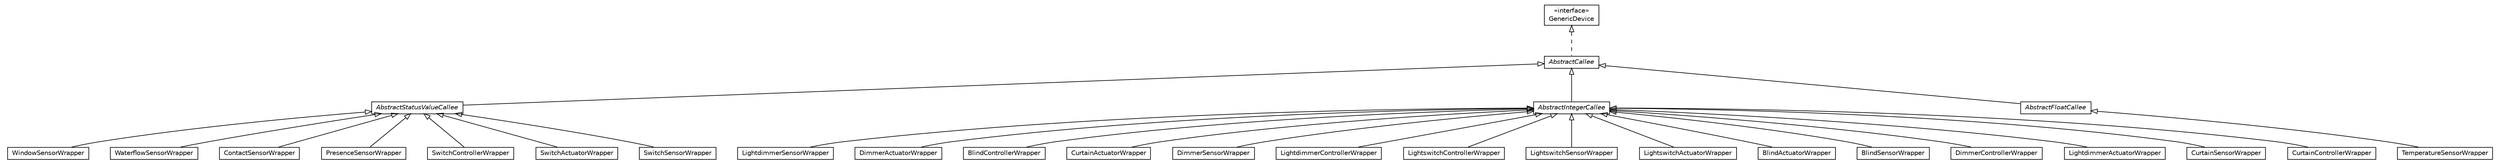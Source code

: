 #!/usr/local/bin/dot
#
# Class diagram 
# Generated by UMLGraph version R5_6-24-gf6e263 (http://www.umlgraph.org/)
#

digraph G {
	edge [fontname="Helvetica",fontsize=10,labelfontname="Helvetica",labelfontsize=10];
	node [fontname="Helvetica",fontsize=10,shape=plaintext];
	nodesep=0.25;
	ranksep=0.5;
	// org.universAAL.lddi.smarthome.exporter.devices.LightdimmerSensorWrapper
	c873082 [label=<<table title="org.universAAL.lddi.smarthome.exporter.devices.LightdimmerSensorWrapper" border="0" cellborder="1" cellspacing="0" cellpadding="2" port="p" href="./LightdimmerSensorWrapper.html">
		<tr><td><table border="0" cellspacing="0" cellpadding="1">
<tr><td align="center" balign="center"> LightdimmerSensorWrapper </td></tr>
		</table></td></tr>
		</table>>, URL="./LightdimmerSensorWrapper.html", fontname="Helvetica", fontcolor="black", fontsize=10.0];
	// org.universAAL.lddi.smarthome.exporter.devices.DimmerActuatorWrapper
	c873083 [label=<<table title="org.universAAL.lddi.smarthome.exporter.devices.DimmerActuatorWrapper" border="0" cellborder="1" cellspacing="0" cellpadding="2" port="p" href="./DimmerActuatorWrapper.html">
		<tr><td><table border="0" cellspacing="0" cellpadding="1">
<tr><td align="center" balign="center"> DimmerActuatorWrapper </td></tr>
		</table></td></tr>
		</table>>, URL="./DimmerActuatorWrapper.html", fontname="Helvetica", fontcolor="black", fontsize=10.0];
	// org.universAAL.lddi.smarthome.exporter.devices.BlindControllerWrapper
	c873084 [label=<<table title="org.universAAL.lddi.smarthome.exporter.devices.BlindControllerWrapper" border="0" cellborder="1" cellspacing="0" cellpadding="2" port="p" href="./BlindControllerWrapper.html">
		<tr><td><table border="0" cellspacing="0" cellpadding="1">
<tr><td align="center" balign="center"> BlindControllerWrapper </td></tr>
		</table></td></tr>
		</table>>, URL="./BlindControllerWrapper.html", fontname="Helvetica", fontcolor="black", fontsize=10.0];
	// org.universAAL.lddi.smarthome.exporter.devices.CurtainActuatorWrapper
	c873085 [label=<<table title="org.universAAL.lddi.smarthome.exporter.devices.CurtainActuatorWrapper" border="0" cellborder="1" cellspacing="0" cellpadding="2" port="p" href="./CurtainActuatorWrapper.html">
		<tr><td><table border="0" cellspacing="0" cellpadding="1">
<tr><td align="center" balign="center"> CurtainActuatorWrapper </td></tr>
		</table></td></tr>
		</table>>, URL="./CurtainActuatorWrapper.html", fontname="Helvetica", fontcolor="black", fontsize=10.0];
	// org.universAAL.lddi.smarthome.exporter.devices.WindowSensorWrapper
	c873086 [label=<<table title="org.universAAL.lddi.smarthome.exporter.devices.WindowSensorWrapper" border="0" cellborder="1" cellspacing="0" cellpadding="2" port="p" href="./WindowSensorWrapper.html">
		<tr><td><table border="0" cellspacing="0" cellpadding="1">
<tr><td align="center" balign="center"> WindowSensorWrapper </td></tr>
		</table></td></tr>
		</table>>, URL="./WindowSensorWrapper.html", fontname="Helvetica", fontcolor="black", fontsize=10.0];
	// org.universAAL.lddi.smarthome.exporter.devices.WaterflowSensorWrapper
	c873087 [label=<<table title="org.universAAL.lddi.smarthome.exporter.devices.WaterflowSensorWrapper" border="0" cellborder="1" cellspacing="0" cellpadding="2" port="p" href="./WaterflowSensorWrapper.html">
		<tr><td><table border="0" cellspacing="0" cellpadding="1">
<tr><td align="center" balign="center"> WaterflowSensorWrapper </td></tr>
		</table></td></tr>
		</table>>, URL="./WaterflowSensorWrapper.html", fontname="Helvetica", fontcolor="black", fontsize=10.0];
	// org.universAAL.lddi.smarthome.exporter.devices.DimmerSensorWrapper
	c873088 [label=<<table title="org.universAAL.lddi.smarthome.exporter.devices.DimmerSensorWrapper" border="0" cellborder="1" cellspacing="0" cellpadding="2" port="p" href="./DimmerSensorWrapper.html">
		<tr><td><table border="0" cellspacing="0" cellpadding="1">
<tr><td align="center" balign="center"> DimmerSensorWrapper </td></tr>
		</table></td></tr>
		</table>>, URL="./DimmerSensorWrapper.html", fontname="Helvetica", fontcolor="black", fontsize=10.0];
	// org.universAAL.lddi.smarthome.exporter.devices.LightdimmerControllerWrapper
	c873089 [label=<<table title="org.universAAL.lddi.smarthome.exporter.devices.LightdimmerControllerWrapper" border="0" cellborder="1" cellspacing="0" cellpadding="2" port="p" href="./LightdimmerControllerWrapper.html">
		<tr><td><table border="0" cellspacing="0" cellpadding="1">
<tr><td align="center" balign="center"> LightdimmerControllerWrapper </td></tr>
		</table></td></tr>
		</table>>, URL="./LightdimmerControllerWrapper.html", fontname="Helvetica", fontcolor="black", fontsize=10.0];
	// org.universAAL.lddi.smarthome.exporter.devices.ContactSensorWrapper
	c873090 [label=<<table title="org.universAAL.lddi.smarthome.exporter.devices.ContactSensorWrapper" border="0" cellborder="1" cellspacing="0" cellpadding="2" port="p" href="./ContactSensorWrapper.html">
		<tr><td><table border="0" cellspacing="0" cellpadding="1">
<tr><td align="center" balign="center"> ContactSensorWrapper </td></tr>
		</table></td></tr>
		</table>>, URL="./ContactSensorWrapper.html", fontname="Helvetica", fontcolor="black", fontsize=10.0];
	// org.universAAL.lddi.smarthome.exporter.devices.LightswitchControllerWrapper
	c873091 [label=<<table title="org.universAAL.lddi.smarthome.exporter.devices.LightswitchControllerWrapper" border="0" cellborder="1" cellspacing="0" cellpadding="2" port="p" href="./LightswitchControllerWrapper.html">
		<tr><td><table border="0" cellspacing="0" cellpadding="1">
<tr><td align="center" balign="center"> LightswitchControllerWrapper </td></tr>
		</table></td></tr>
		</table>>, URL="./LightswitchControllerWrapper.html", fontname="Helvetica", fontcolor="black", fontsize=10.0];
	// org.universAAL.lddi.smarthome.exporter.devices.PresenceSensorWrapper
	c873092 [label=<<table title="org.universAAL.lddi.smarthome.exporter.devices.PresenceSensorWrapper" border="0" cellborder="1" cellspacing="0" cellpadding="2" port="p" href="./PresenceSensorWrapper.html">
		<tr><td><table border="0" cellspacing="0" cellpadding="1">
<tr><td align="center" balign="center"> PresenceSensorWrapper </td></tr>
		</table></td></tr>
		</table>>, URL="./PresenceSensorWrapper.html", fontname="Helvetica", fontcolor="black", fontsize=10.0];
	// org.universAAL.lddi.smarthome.exporter.devices.LightswitchSensorWrapper
	c873093 [label=<<table title="org.universAAL.lddi.smarthome.exporter.devices.LightswitchSensorWrapper" border="0" cellborder="1" cellspacing="0" cellpadding="2" port="p" href="./LightswitchSensorWrapper.html">
		<tr><td><table border="0" cellspacing="0" cellpadding="1">
<tr><td align="center" balign="center"> LightswitchSensorWrapper </td></tr>
		</table></td></tr>
		</table>>, URL="./LightswitchSensorWrapper.html", fontname="Helvetica", fontcolor="black", fontsize=10.0];
	// org.universAAL.lddi.smarthome.exporter.devices.SwitchControllerWrapper
	c873094 [label=<<table title="org.universAAL.lddi.smarthome.exporter.devices.SwitchControllerWrapper" border="0" cellborder="1" cellspacing="0" cellpadding="2" port="p" href="./SwitchControllerWrapper.html">
		<tr><td><table border="0" cellspacing="0" cellpadding="1">
<tr><td align="center" balign="center"> SwitchControllerWrapper </td></tr>
		</table></td></tr>
		</table>>, URL="./SwitchControllerWrapper.html", fontname="Helvetica", fontcolor="black", fontsize=10.0];
	// org.universAAL.lddi.smarthome.exporter.devices.LightswitchActuatorWrapper
	c873095 [label=<<table title="org.universAAL.lddi.smarthome.exporter.devices.LightswitchActuatorWrapper" border="0" cellborder="1" cellspacing="0" cellpadding="2" port="p" href="./LightswitchActuatorWrapper.html">
		<tr><td><table border="0" cellspacing="0" cellpadding="1">
<tr><td align="center" balign="center"> LightswitchActuatorWrapper </td></tr>
		</table></td></tr>
		</table>>, URL="./LightswitchActuatorWrapper.html", fontname="Helvetica", fontcolor="black", fontsize=10.0];
	// org.universAAL.lddi.smarthome.exporter.devices.BlindActuatorWrapper
	c873096 [label=<<table title="org.universAAL.lddi.smarthome.exporter.devices.BlindActuatorWrapper" border="0" cellborder="1" cellspacing="0" cellpadding="2" port="p" href="./BlindActuatorWrapper.html">
		<tr><td><table border="0" cellspacing="0" cellpadding="1">
<tr><td align="center" balign="center"> BlindActuatorWrapper </td></tr>
		</table></td></tr>
		</table>>, URL="./BlindActuatorWrapper.html", fontname="Helvetica", fontcolor="black", fontsize=10.0];
	// org.universAAL.lddi.smarthome.exporter.devices.BlindSensorWrapper
	c873097 [label=<<table title="org.universAAL.lddi.smarthome.exporter.devices.BlindSensorWrapper" border="0" cellborder="1" cellspacing="0" cellpadding="2" port="p" href="./BlindSensorWrapper.html">
		<tr><td><table border="0" cellspacing="0" cellpadding="1">
<tr><td align="center" balign="center"> BlindSensorWrapper </td></tr>
		</table></td></tr>
		</table>>, URL="./BlindSensorWrapper.html", fontname="Helvetica", fontcolor="black", fontsize=10.0];
	// org.universAAL.lddi.smarthome.exporter.devices.DimmerControllerWrapper
	c873098 [label=<<table title="org.universAAL.lddi.smarthome.exporter.devices.DimmerControllerWrapper" border="0" cellborder="1" cellspacing="0" cellpadding="2" port="p" href="./DimmerControllerWrapper.html">
		<tr><td><table border="0" cellspacing="0" cellpadding="1">
<tr><td align="center" balign="center"> DimmerControllerWrapper </td></tr>
		</table></td></tr>
		</table>>, URL="./DimmerControllerWrapper.html", fontname="Helvetica", fontcolor="black", fontsize=10.0];
	// org.universAAL.lddi.smarthome.exporter.devices.TemperatureSensorWrapper
	c873099 [label=<<table title="org.universAAL.lddi.smarthome.exporter.devices.TemperatureSensorWrapper" border="0" cellborder="1" cellspacing="0" cellpadding="2" port="p" href="./TemperatureSensorWrapper.html">
		<tr><td><table border="0" cellspacing="0" cellpadding="1">
<tr><td align="center" balign="center"> TemperatureSensorWrapper </td></tr>
		</table></td></tr>
		</table>>, URL="./TemperatureSensorWrapper.html", fontname="Helvetica", fontcolor="black", fontsize=10.0];
	// org.universAAL.lddi.smarthome.exporter.devices.LightdimmerActuatorWrapper
	c873100 [label=<<table title="org.universAAL.lddi.smarthome.exporter.devices.LightdimmerActuatorWrapper" border="0" cellborder="1" cellspacing="0" cellpadding="2" port="p" href="./LightdimmerActuatorWrapper.html">
		<tr><td><table border="0" cellspacing="0" cellpadding="1">
<tr><td align="center" balign="center"> LightdimmerActuatorWrapper </td></tr>
		</table></td></tr>
		</table>>, URL="./LightdimmerActuatorWrapper.html", fontname="Helvetica", fontcolor="black", fontsize=10.0];
	// org.universAAL.lddi.smarthome.exporter.devices.SwitchActuatorWrapper
	c873101 [label=<<table title="org.universAAL.lddi.smarthome.exporter.devices.SwitchActuatorWrapper" border="0" cellborder="1" cellspacing="0" cellpadding="2" port="p" href="./SwitchActuatorWrapper.html">
		<tr><td><table border="0" cellspacing="0" cellpadding="1">
<tr><td align="center" balign="center"> SwitchActuatorWrapper </td></tr>
		</table></td></tr>
		</table>>, URL="./SwitchActuatorWrapper.html", fontname="Helvetica", fontcolor="black", fontsize=10.0];
	// org.universAAL.lddi.smarthome.exporter.devices.CurtainSensorWrapper
	c873102 [label=<<table title="org.universAAL.lddi.smarthome.exporter.devices.CurtainSensorWrapper" border="0" cellborder="1" cellspacing="0" cellpadding="2" port="p" href="./CurtainSensorWrapper.html">
		<tr><td><table border="0" cellspacing="0" cellpadding="1">
<tr><td align="center" balign="center"> CurtainSensorWrapper </td></tr>
		</table></td></tr>
		</table>>, URL="./CurtainSensorWrapper.html", fontname="Helvetica", fontcolor="black", fontsize=10.0];
	// org.universAAL.lddi.smarthome.exporter.devices.AbstractStatusValueCallee
	c873103 [label=<<table title="org.universAAL.lddi.smarthome.exporter.devices.AbstractStatusValueCallee" border="0" cellborder="1" cellspacing="0" cellpadding="2" port="p" href="./AbstractStatusValueCallee.html">
		<tr><td><table border="0" cellspacing="0" cellpadding="1">
<tr><td align="center" balign="center"><font face="Helvetica-Oblique"> AbstractStatusValueCallee </font></td></tr>
		</table></td></tr>
		</table>>, URL="./AbstractStatusValueCallee.html", fontname="Helvetica", fontcolor="black", fontsize=10.0];
	// org.universAAL.lddi.smarthome.exporter.devices.SwitchSensorWrapper
	c873104 [label=<<table title="org.universAAL.lddi.smarthome.exporter.devices.SwitchSensorWrapper" border="0" cellborder="1" cellspacing="0" cellpadding="2" port="p" href="./SwitchSensorWrapper.html">
		<tr><td><table border="0" cellspacing="0" cellpadding="1">
<tr><td align="center" balign="center"> SwitchSensorWrapper </td></tr>
		</table></td></tr>
		</table>>, URL="./SwitchSensorWrapper.html", fontname="Helvetica", fontcolor="black", fontsize=10.0];
	// org.universAAL.lddi.smarthome.exporter.devices.AbstractIntegerCallee
	c873105 [label=<<table title="org.universAAL.lddi.smarthome.exporter.devices.AbstractIntegerCallee" border="0" cellborder="1" cellspacing="0" cellpadding="2" port="p" href="./AbstractIntegerCallee.html">
		<tr><td><table border="0" cellspacing="0" cellpadding="1">
<tr><td align="center" balign="center"><font face="Helvetica-Oblique"> AbstractIntegerCallee </font></td></tr>
		</table></td></tr>
		</table>>, URL="./AbstractIntegerCallee.html", fontname="Helvetica", fontcolor="black", fontsize=10.0];
	// org.universAAL.lddi.smarthome.exporter.devices.CurtainControllerWrapper
	c873106 [label=<<table title="org.universAAL.lddi.smarthome.exporter.devices.CurtainControllerWrapper" border="0" cellborder="1" cellspacing="0" cellpadding="2" port="p" href="./CurtainControllerWrapper.html">
		<tr><td><table border="0" cellspacing="0" cellpadding="1">
<tr><td align="center" balign="center"> CurtainControllerWrapper </td></tr>
		</table></td></tr>
		</table>>, URL="./CurtainControllerWrapper.html", fontname="Helvetica", fontcolor="black", fontsize=10.0];
	// org.universAAL.lddi.smarthome.exporter.devices.GenericDevice
	c873107 [label=<<table title="org.universAAL.lddi.smarthome.exporter.devices.GenericDevice" border="0" cellborder="1" cellspacing="0" cellpadding="2" port="p" href="./GenericDevice.html">
		<tr><td><table border="0" cellspacing="0" cellpadding="1">
<tr><td align="center" balign="center"> &#171;interface&#187; </td></tr>
<tr><td align="center" balign="center"> GenericDevice </td></tr>
		</table></td></tr>
		</table>>, URL="./GenericDevice.html", fontname="Helvetica", fontcolor="black", fontsize=10.0];
	// org.universAAL.lddi.smarthome.exporter.devices.AbstractCallee
	c873108 [label=<<table title="org.universAAL.lddi.smarthome.exporter.devices.AbstractCallee" border="0" cellborder="1" cellspacing="0" cellpadding="2" port="p" href="./AbstractCallee.html">
		<tr><td><table border="0" cellspacing="0" cellpadding="1">
<tr><td align="center" balign="center"><font face="Helvetica-Oblique"> AbstractCallee </font></td></tr>
		</table></td></tr>
		</table>>, URL="./AbstractCallee.html", fontname="Helvetica", fontcolor="black", fontsize=10.0];
	// org.universAAL.lddi.smarthome.exporter.devices.AbstractFloatCallee
	c873109 [label=<<table title="org.universAAL.lddi.smarthome.exporter.devices.AbstractFloatCallee" border="0" cellborder="1" cellspacing="0" cellpadding="2" port="p" href="./AbstractFloatCallee.html">
		<tr><td><table border="0" cellspacing="0" cellpadding="1">
<tr><td align="center" balign="center"><font face="Helvetica-Oblique"> AbstractFloatCallee </font></td></tr>
		</table></td></tr>
		</table>>, URL="./AbstractFloatCallee.html", fontname="Helvetica", fontcolor="black", fontsize=10.0];
	//org.universAAL.lddi.smarthome.exporter.devices.LightdimmerSensorWrapper extends org.universAAL.lddi.smarthome.exporter.devices.AbstractIntegerCallee
	c873105:p -> c873082:p [dir=back,arrowtail=empty];
	//org.universAAL.lddi.smarthome.exporter.devices.DimmerActuatorWrapper extends org.universAAL.lddi.smarthome.exporter.devices.AbstractIntegerCallee
	c873105:p -> c873083:p [dir=back,arrowtail=empty];
	//org.universAAL.lddi.smarthome.exporter.devices.BlindControllerWrapper extends org.universAAL.lddi.smarthome.exporter.devices.AbstractIntegerCallee
	c873105:p -> c873084:p [dir=back,arrowtail=empty];
	//org.universAAL.lddi.smarthome.exporter.devices.CurtainActuatorWrapper extends org.universAAL.lddi.smarthome.exporter.devices.AbstractIntegerCallee
	c873105:p -> c873085:p [dir=back,arrowtail=empty];
	//org.universAAL.lddi.smarthome.exporter.devices.WindowSensorWrapper extends org.universAAL.lddi.smarthome.exporter.devices.AbstractStatusValueCallee
	c873103:p -> c873086:p [dir=back,arrowtail=empty];
	//org.universAAL.lddi.smarthome.exporter.devices.WaterflowSensorWrapper extends org.universAAL.lddi.smarthome.exporter.devices.AbstractStatusValueCallee
	c873103:p -> c873087:p [dir=back,arrowtail=empty];
	//org.universAAL.lddi.smarthome.exporter.devices.DimmerSensorWrapper extends org.universAAL.lddi.smarthome.exporter.devices.AbstractIntegerCallee
	c873105:p -> c873088:p [dir=back,arrowtail=empty];
	//org.universAAL.lddi.smarthome.exporter.devices.LightdimmerControllerWrapper extends org.universAAL.lddi.smarthome.exporter.devices.AbstractIntegerCallee
	c873105:p -> c873089:p [dir=back,arrowtail=empty];
	//org.universAAL.lddi.smarthome.exporter.devices.ContactSensorWrapper extends org.universAAL.lddi.smarthome.exporter.devices.AbstractStatusValueCallee
	c873103:p -> c873090:p [dir=back,arrowtail=empty];
	//org.universAAL.lddi.smarthome.exporter.devices.LightswitchControllerWrapper extends org.universAAL.lddi.smarthome.exporter.devices.AbstractIntegerCallee
	c873105:p -> c873091:p [dir=back,arrowtail=empty];
	//org.universAAL.lddi.smarthome.exporter.devices.PresenceSensorWrapper extends org.universAAL.lddi.smarthome.exporter.devices.AbstractStatusValueCallee
	c873103:p -> c873092:p [dir=back,arrowtail=empty];
	//org.universAAL.lddi.smarthome.exporter.devices.LightswitchSensorWrapper extends org.universAAL.lddi.smarthome.exporter.devices.AbstractIntegerCallee
	c873105:p -> c873093:p [dir=back,arrowtail=empty];
	//org.universAAL.lddi.smarthome.exporter.devices.SwitchControllerWrapper extends org.universAAL.lddi.smarthome.exporter.devices.AbstractStatusValueCallee
	c873103:p -> c873094:p [dir=back,arrowtail=empty];
	//org.universAAL.lddi.smarthome.exporter.devices.LightswitchActuatorWrapper extends org.universAAL.lddi.smarthome.exporter.devices.AbstractIntegerCallee
	c873105:p -> c873095:p [dir=back,arrowtail=empty];
	//org.universAAL.lddi.smarthome.exporter.devices.BlindActuatorWrapper extends org.universAAL.lddi.smarthome.exporter.devices.AbstractIntegerCallee
	c873105:p -> c873096:p [dir=back,arrowtail=empty];
	//org.universAAL.lddi.smarthome.exporter.devices.BlindSensorWrapper extends org.universAAL.lddi.smarthome.exporter.devices.AbstractIntegerCallee
	c873105:p -> c873097:p [dir=back,arrowtail=empty];
	//org.universAAL.lddi.smarthome.exporter.devices.DimmerControllerWrapper extends org.universAAL.lddi.smarthome.exporter.devices.AbstractIntegerCallee
	c873105:p -> c873098:p [dir=back,arrowtail=empty];
	//org.universAAL.lddi.smarthome.exporter.devices.TemperatureSensorWrapper extends org.universAAL.lddi.smarthome.exporter.devices.AbstractFloatCallee
	c873109:p -> c873099:p [dir=back,arrowtail=empty];
	//org.universAAL.lddi.smarthome.exporter.devices.LightdimmerActuatorWrapper extends org.universAAL.lddi.smarthome.exporter.devices.AbstractIntegerCallee
	c873105:p -> c873100:p [dir=back,arrowtail=empty];
	//org.universAAL.lddi.smarthome.exporter.devices.SwitchActuatorWrapper extends org.universAAL.lddi.smarthome.exporter.devices.AbstractStatusValueCallee
	c873103:p -> c873101:p [dir=back,arrowtail=empty];
	//org.universAAL.lddi.smarthome.exporter.devices.CurtainSensorWrapper extends org.universAAL.lddi.smarthome.exporter.devices.AbstractIntegerCallee
	c873105:p -> c873102:p [dir=back,arrowtail=empty];
	//org.universAAL.lddi.smarthome.exporter.devices.AbstractStatusValueCallee extends org.universAAL.lddi.smarthome.exporter.devices.AbstractCallee
	c873108:p -> c873103:p [dir=back,arrowtail=empty];
	//org.universAAL.lddi.smarthome.exporter.devices.SwitchSensorWrapper extends org.universAAL.lddi.smarthome.exporter.devices.AbstractStatusValueCallee
	c873103:p -> c873104:p [dir=back,arrowtail=empty];
	//org.universAAL.lddi.smarthome.exporter.devices.AbstractIntegerCallee extends org.universAAL.lddi.smarthome.exporter.devices.AbstractCallee
	c873108:p -> c873105:p [dir=back,arrowtail=empty];
	//org.universAAL.lddi.smarthome.exporter.devices.CurtainControllerWrapper extends org.universAAL.lddi.smarthome.exporter.devices.AbstractIntegerCallee
	c873105:p -> c873106:p [dir=back,arrowtail=empty];
	//org.universAAL.lddi.smarthome.exporter.devices.AbstractCallee implements org.universAAL.lddi.smarthome.exporter.devices.GenericDevice
	c873107:p -> c873108:p [dir=back,arrowtail=empty,style=dashed];
	//org.universAAL.lddi.smarthome.exporter.devices.AbstractFloatCallee extends org.universAAL.lddi.smarthome.exporter.devices.AbstractCallee
	c873108:p -> c873109:p [dir=back,arrowtail=empty];
}

